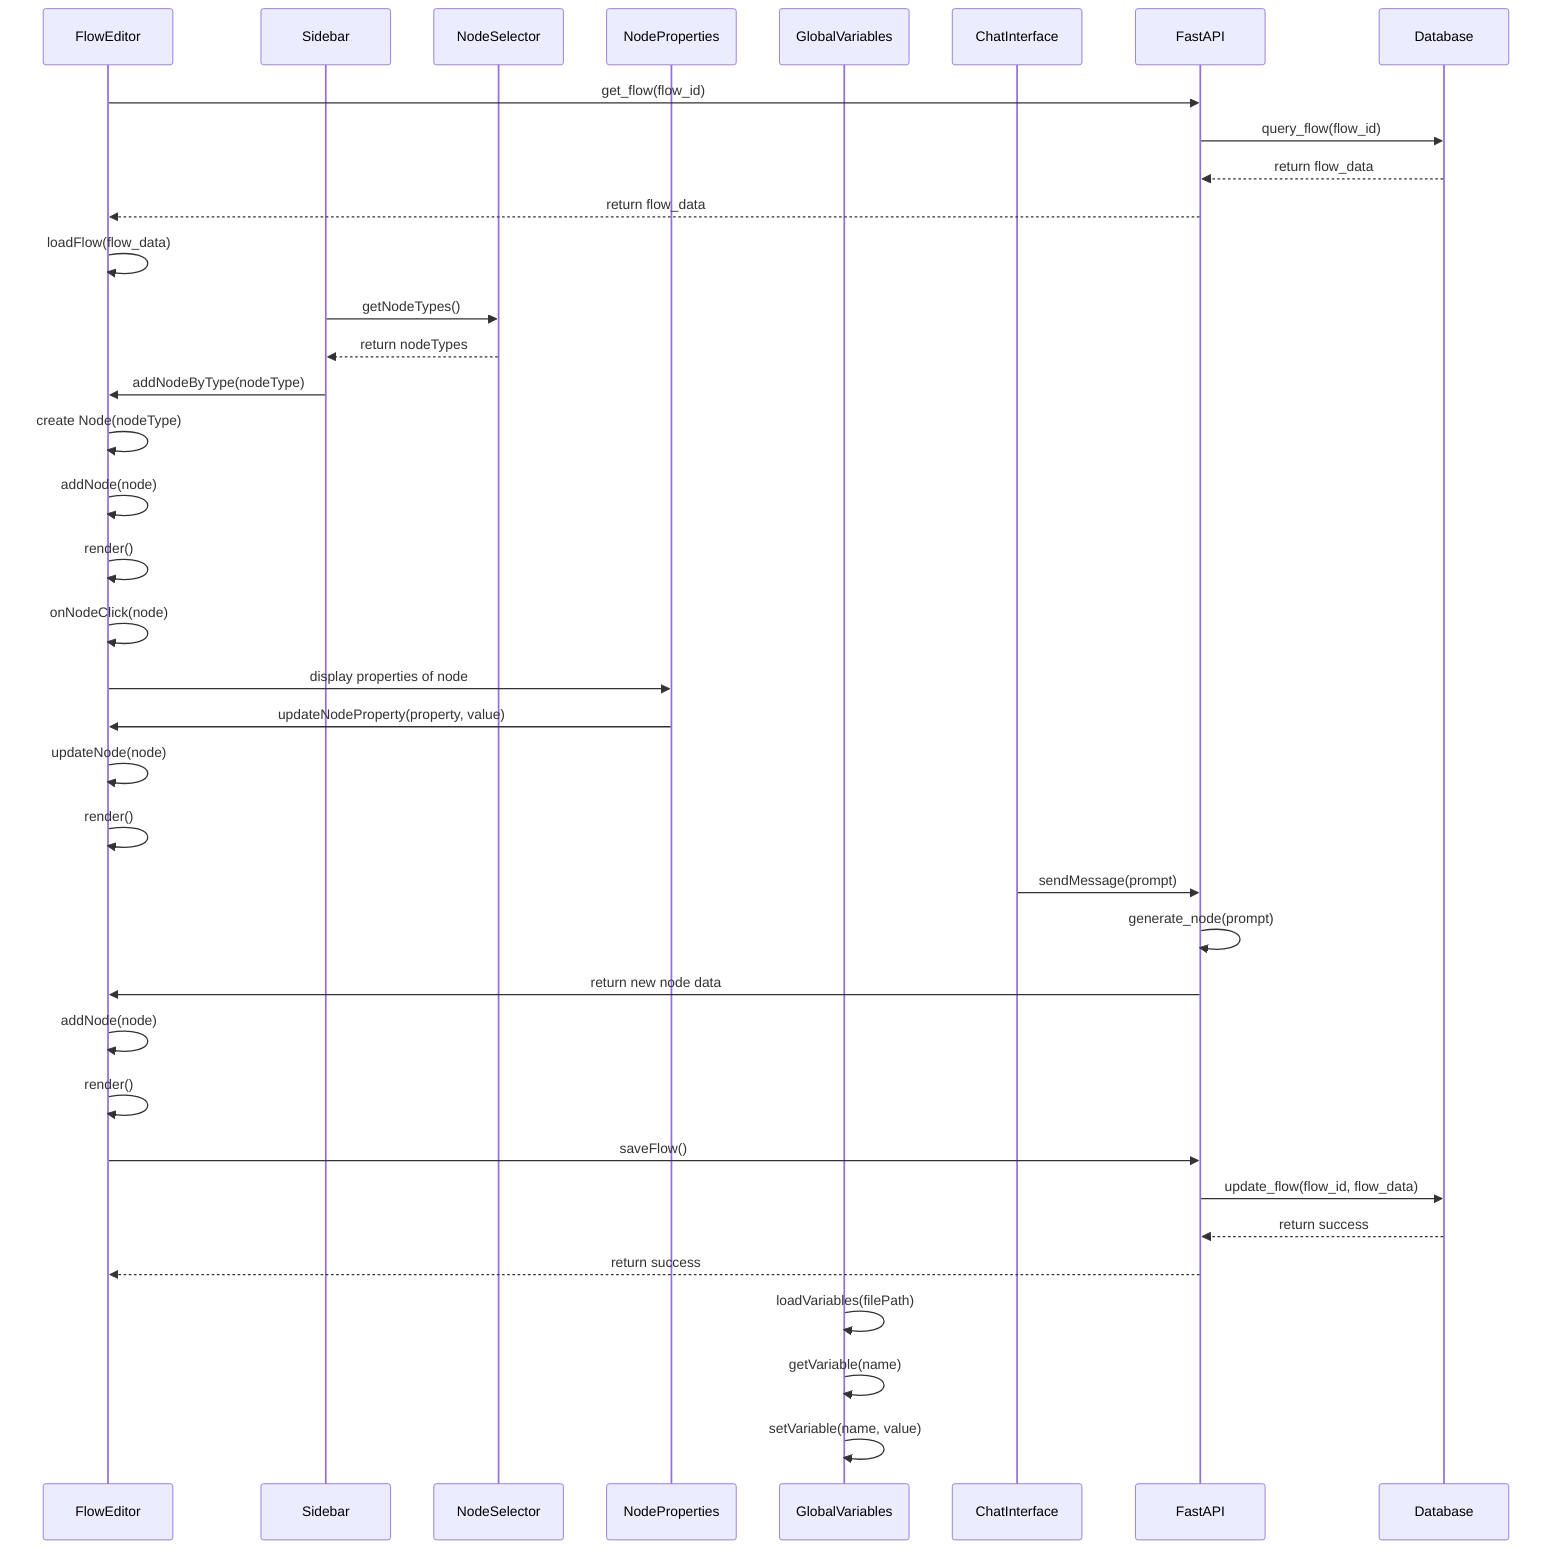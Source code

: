 sequenceDiagram
    participant FE as FlowEditor
    participant SB as Sidebar
    participant NS as NodeSelector
    participant NP as NodeProperties
    participant GV as GlobalVariables
    participant CI as ChatInterface
    participant API as FastAPI
    participant DB as Database

    # Initial Flow Load
    FE->>API: get_flow(flow_id)
    API->>DB: query_flow(flow_id)
    DB-->>API: return flow_data
    API-->>FE: return flow_data
    FE->>FE: loadFlow(flow_data)

    # Add Node from Sidebar
    SB->>NS: getNodeTypes()
    NS-->>SB: return nodeTypes
    SB->>FE: addNodeByType(nodeType)
    FE->>FE: create Node(nodeType)
    FE->>FE: addNode(node)
    FE->>FE: render()

    # Select Node and Edit Properties
    FE->>FE: onNodeClick(node)
    FE->>NP: display properties of node
    NP->>FE: updateNodeProperty(property, value)
    FE->>FE: updateNode(node)
    FE->>FE: render()

    # Use Chat Interface to Generate Node
    CI->>API: sendMessage(prompt)
    API->>API: generate_node(prompt)
    API->>FE: return new node data
    FE->>FE: addNode(node)
    FE->>FE: render()

    # Save Flow
    FE->>API: saveFlow()
    API->>DB: update_flow(flow_id, flow_data)
    DB-->>API: return success
    API-->>FE: return success

    # Global Variables
    GV->>GV: loadVariables(filePath)
    GV->>GV: getVariable(name)
    GV->>GV: setVariable(name, value)